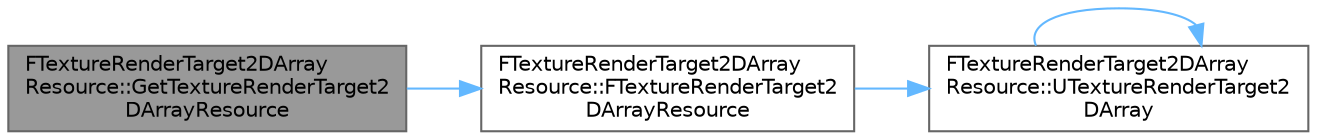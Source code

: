 digraph "FTextureRenderTarget2DArrayResource::GetTextureRenderTarget2DArrayResource"
{
 // INTERACTIVE_SVG=YES
 // LATEX_PDF_SIZE
  bgcolor="transparent";
  edge [fontname=Helvetica,fontsize=10,labelfontname=Helvetica,labelfontsize=10];
  node [fontname=Helvetica,fontsize=10,shape=box,height=0.2,width=0.4];
  rankdir="LR";
  Node1 [id="Node000001",label="FTextureRenderTarget2DArray\lResource::GetTextureRenderTarget2\lDArrayResource",height=0.2,width=0.4,color="gray40", fillcolor="grey60", style="filled", fontcolor="black",tooltip="2DArray texture RT resource interface"];
  Node1 -> Node2 [id="edge1_Node000001_Node000002",color="steelblue1",style="solid",tooltip=" "];
  Node2 [id="Node000002",label="FTextureRenderTarget2DArray\lResource::FTextureRenderTarget2\lDArrayResource",height=0.2,width=0.4,color="grey40", fillcolor="white", style="filled",URL="$df/d06/classFTextureRenderTarget2DArrayResource.html#afe0aad63b95567f20c0fa8d8a269fe28",tooltip="Constructor."];
  Node2 -> Node3 [id="edge2_Node000002_Node000003",color="steelblue1",style="solid",tooltip=" "];
  Node3 [id="Node000003",label="FTextureRenderTarget2DArray\lResource::UTextureRenderTarget2\lDArray",height=0.2,width=0.4,color="grey40", fillcolor="white", style="filled",URL="$df/d06/classFTextureRenderTarget2DArrayResource.html#a00a9b3e39a253a83212954437b3c66ec",tooltip=" "];
  Node3 -> Node3 [id="edge3_Node000003_Node000003",color="steelblue1",style="solid",tooltip=" "];
}
